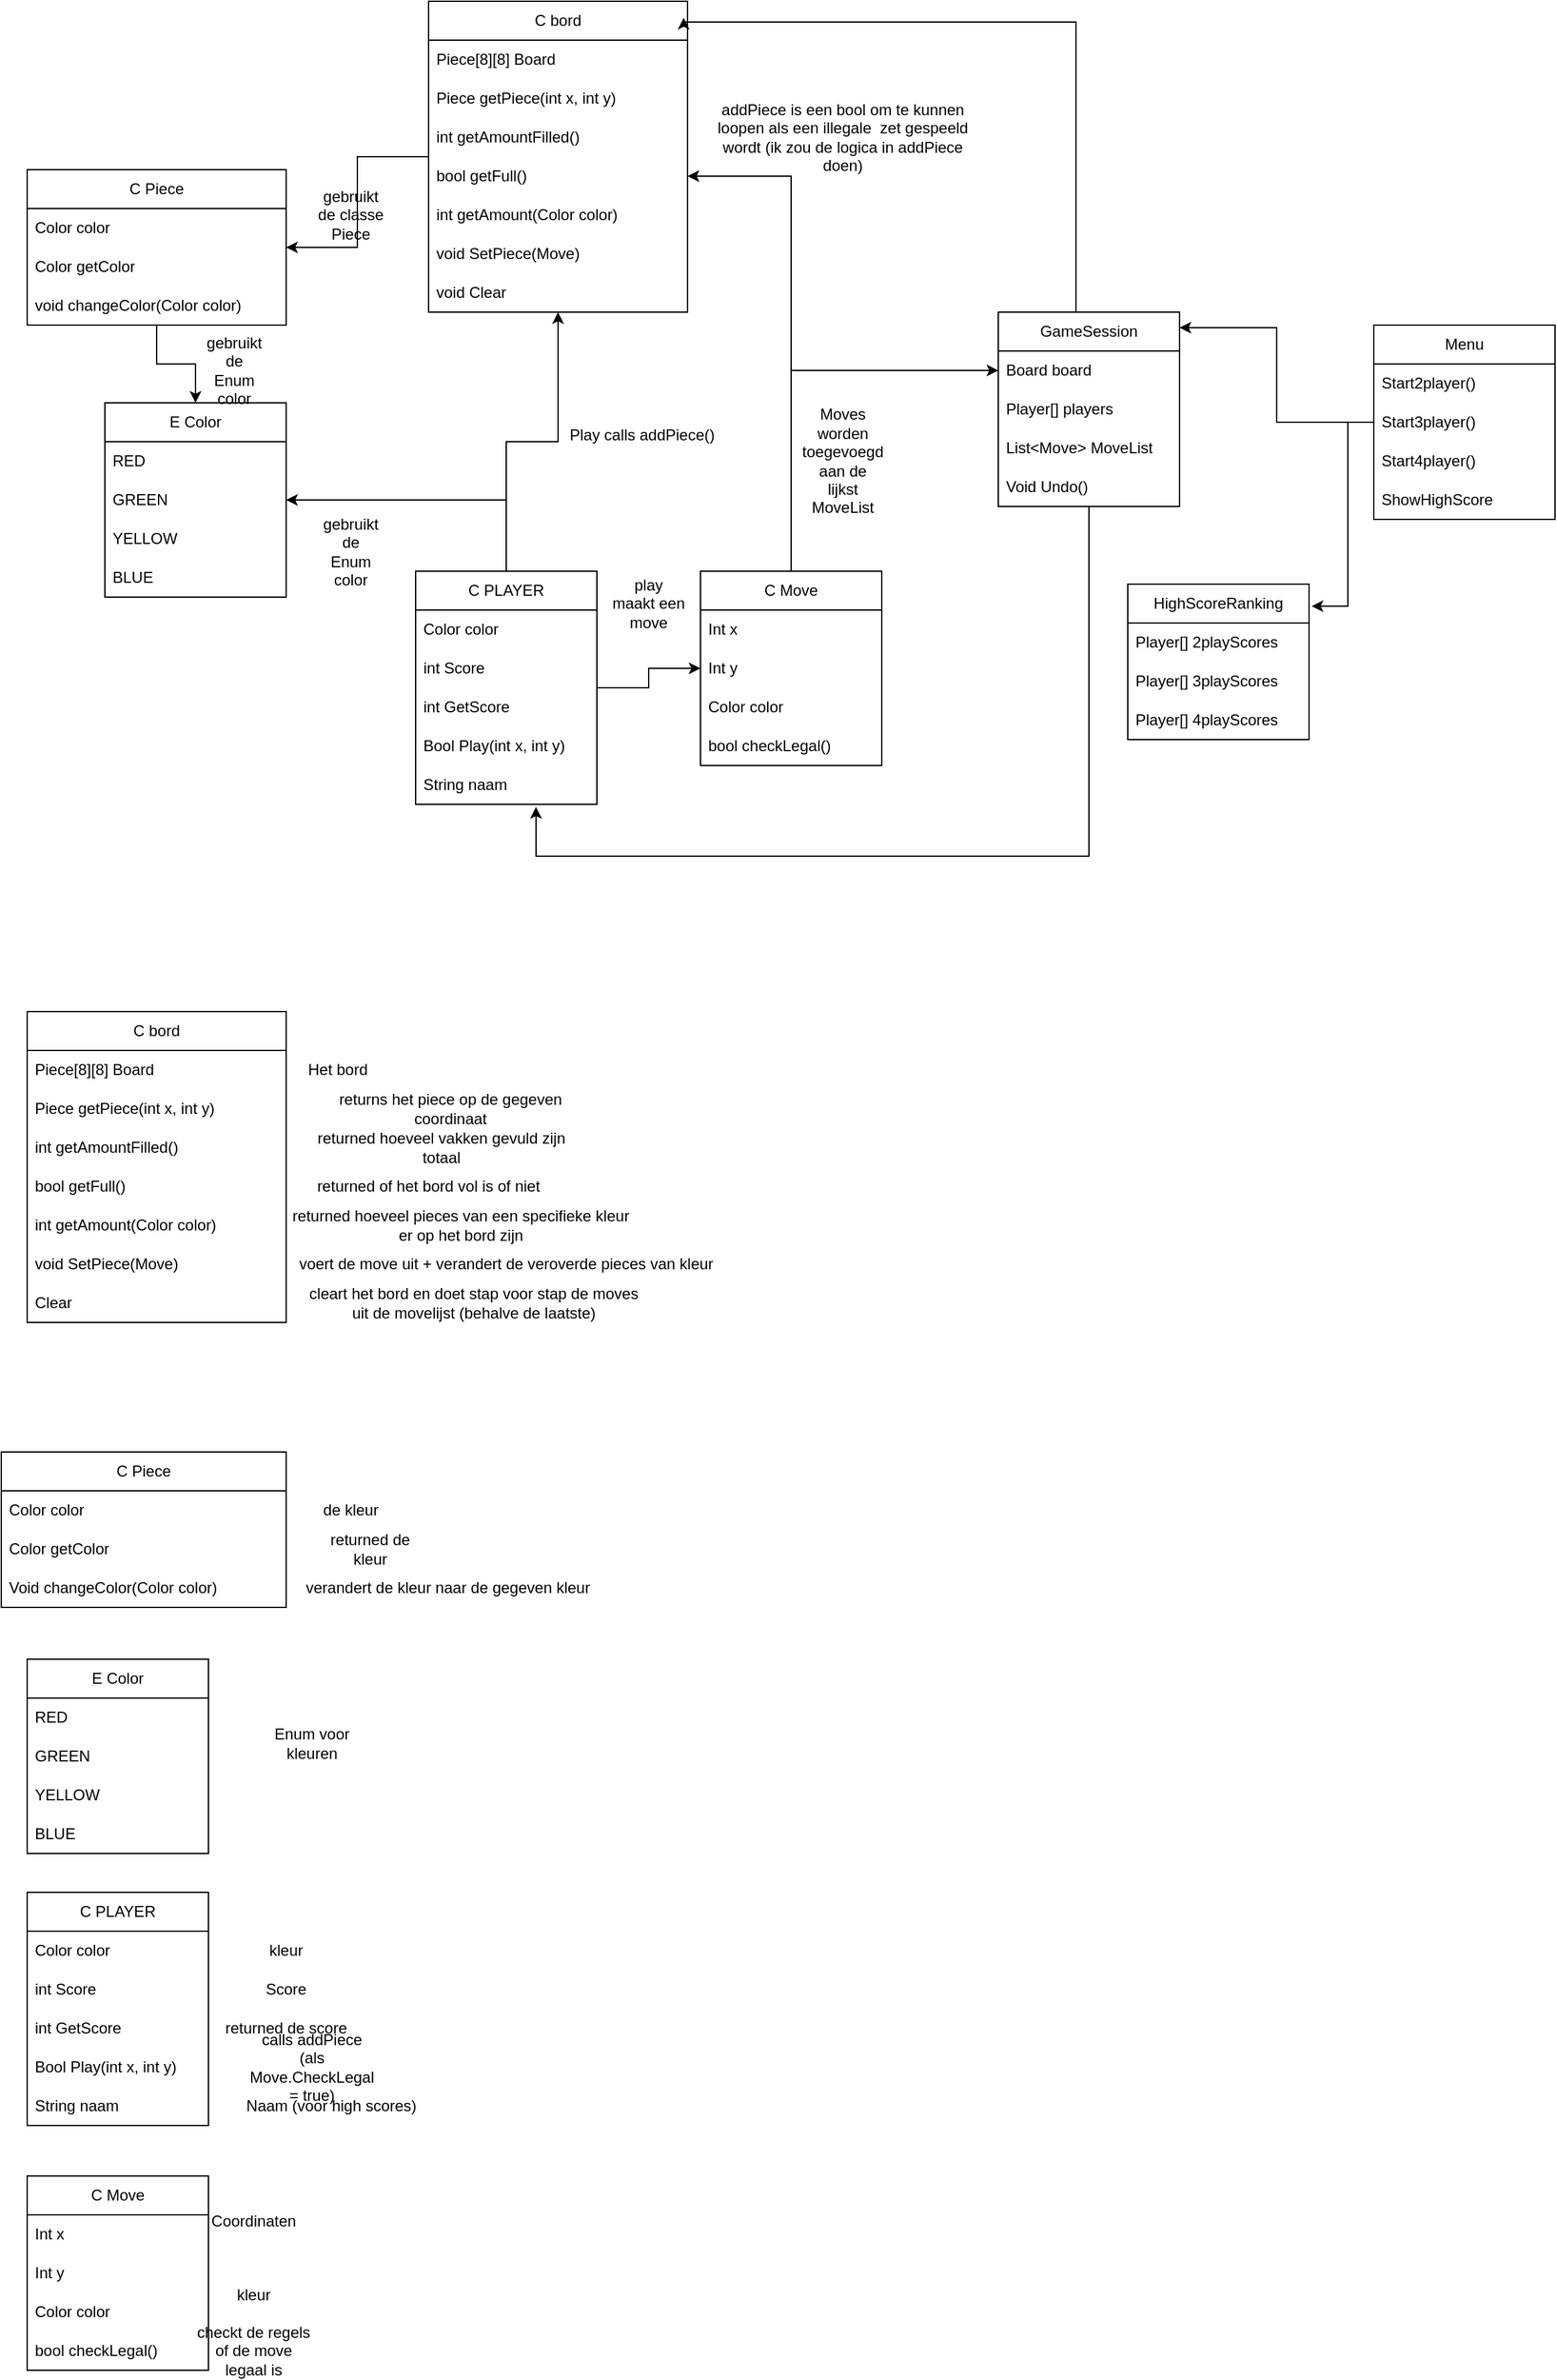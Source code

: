<mxfile version="25.0.1">
  <diagram name="Pagina-1" id="bmRbm5KisbISFDYyVt0u">
    <mxGraphModel dx="1050" dy="626" grid="1" gridSize="10" guides="1" tooltips="1" connect="1" arrows="1" fold="1" page="1" pageScale="1" pageWidth="827" pageHeight="1169" math="0" shadow="0">
      <root>
        <mxCell id="0" />
        <mxCell id="1" parent="0" />
        <mxCell id="3ui4quVlIultQNTE18O1-8" value="" style="edgeStyle=orthogonalEdgeStyle;rounded=0;orthogonalLoop=1;jettySize=auto;html=1;" parent="1" source="3ui4quVlIultQNTE18O1-1" target="3ui4quVlIultQNTE18O1-6" edge="1">
          <mxGeometry relative="1" as="geometry" />
        </mxCell>
        <mxCell id="3ui4quVlIultQNTE18O1-1" value="C bord" style="swimlane;fontStyle=0;childLayout=stackLayout;horizontal=1;startSize=30;horizontalStack=0;resizeParent=1;resizeParentMax=0;resizeLast=0;collapsible=1;marginBottom=0;whiteSpace=wrap;html=1;" parent="1" vertex="1">
          <mxGeometry x="350" width="200" height="240" as="geometry" />
        </mxCell>
        <mxCell id="3ui4quVlIultQNTE18O1-2" value="Piece[8][8] Board" style="text;strokeColor=none;fillColor=none;align=left;verticalAlign=middle;spacingLeft=4;spacingRight=4;overflow=hidden;points=[[0,0.5],[1,0.5]];portConstraint=eastwest;rotatable=0;whiteSpace=wrap;html=1;" parent="3ui4quVlIultQNTE18O1-1" vertex="1">
          <mxGeometry y="30" width="200" height="30" as="geometry" />
        </mxCell>
        <mxCell id="3ui4quVlIultQNTE18O1-15" value="Piece getPiece(int x, int y)" style="text;strokeColor=none;fillColor=none;align=left;verticalAlign=middle;spacingLeft=4;spacingRight=4;overflow=hidden;points=[[0,0.5],[1,0.5]];portConstraint=eastwest;rotatable=0;whiteSpace=wrap;html=1;" parent="3ui4quVlIultQNTE18O1-1" vertex="1">
          <mxGeometry y="60" width="200" height="30" as="geometry" />
        </mxCell>
        <mxCell id="3ui4quVlIultQNTE18O1-35" value="int getAmountFilled()" style="text;strokeColor=none;fillColor=none;align=left;verticalAlign=middle;spacingLeft=4;spacingRight=4;overflow=hidden;points=[[0,0.5],[1,0.5]];portConstraint=eastwest;rotatable=0;whiteSpace=wrap;html=1;" parent="3ui4quVlIultQNTE18O1-1" vertex="1">
          <mxGeometry y="90" width="200" height="30" as="geometry" />
        </mxCell>
        <mxCell id="3ui4quVlIultQNTE18O1-36" value="bool getFull()" style="text;strokeColor=none;fillColor=none;align=left;verticalAlign=middle;spacingLeft=4;spacingRight=4;overflow=hidden;points=[[0,0.5],[1,0.5]];portConstraint=eastwest;rotatable=0;whiteSpace=wrap;html=1;" parent="3ui4quVlIultQNTE18O1-1" vertex="1">
          <mxGeometry y="120" width="200" height="30" as="geometry" />
        </mxCell>
        <mxCell id="3ui4quVlIultQNTE18O1-37" value="int getAmount(Color color)" style="text;strokeColor=none;fillColor=none;align=left;verticalAlign=middle;spacingLeft=4;spacingRight=4;overflow=hidden;points=[[0,0.5],[1,0.5]];portConstraint=eastwest;rotatable=0;whiteSpace=wrap;html=1;" parent="3ui4quVlIultQNTE18O1-1" vertex="1">
          <mxGeometry y="150" width="200" height="30" as="geometry" />
        </mxCell>
        <mxCell id="2oCQ8X8EeHv0G_TtLTyV-2" value="&lt;div&gt;void SetPiece(Move)&lt;/div&gt;" style="text;strokeColor=none;fillColor=none;align=left;verticalAlign=middle;spacingLeft=4;spacingRight=4;overflow=hidden;points=[[0,0.5],[1,0.5]];portConstraint=eastwest;rotatable=0;whiteSpace=wrap;html=1;" parent="3ui4quVlIultQNTE18O1-1" vertex="1">
          <mxGeometry y="180" width="200" height="30" as="geometry" />
        </mxCell>
        <mxCell id="qUlRZZuhOi6J57DKTeRC-9" value="void Clear" style="text;strokeColor=none;fillColor=none;align=left;verticalAlign=middle;spacingLeft=4;spacingRight=4;overflow=hidden;points=[[0,0.5],[1,0.5]];portConstraint=eastwest;rotatable=0;whiteSpace=wrap;html=1;" vertex="1" parent="3ui4quVlIultQNTE18O1-1">
          <mxGeometry y="210" width="200" height="30" as="geometry" />
        </mxCell>
        <mxCell id="3ui4quVlIultQNTE18O1-11" value="" style="edgeStyle=orthogonalEdgeStyle;rounded=0;orthogonalLoop=1;jettySize=auto;html=1;" parent="1" source="3ui4quVlIultQNTE18O1-6" target="3ui4quVlIultQNTE18O1-9" edge="1">
          <mxGeometry relative="1" as="geometry" />
        </mxCell>
        <mxCell id="3ui4quVlIultQNTE18O1-6" value="C Piece" style="swimlane;fontStyle=0;childLayout=stackLayout;horizontal=1;startSize=30;horizontalStack=0;resizeParent=1;resizeParentMax=0;resizeLast=0;collapsible=1;marginBottom=0;whiteSpace=wrap;html=1;" parent="1" vertex="1">
          <mxGeometry x="40" y="130" width="200" height="120" as="geometry" />
        </mxCell>
        <mxCell id="3ui4quVlIultQNTE18O1-7" value="Color color" style="text;strokeColor=none;fillColor=none;align=left;verticalAlign=middle;spacingLeft=4;spacingRight=4;overflow=hidden;points=[[0,0.5],[1,0.5]];portConstraint=eastwest;rotatable=0;whiteSpace=wrap;html=1;" parent="3ui4quVlIultQNTE18O1-6" vertex="1">
          <mxGeometry y="30" width="200" height="30" as="geometry" />
        </mxCell>
        <mxCell id="3ui4quVlIultQNTE18O1-16" value="Color getColor" style="text;strokeColor=none;fillColor=none;align=left;verticalAlign=middle;spacingLeft=4;spacingRight=4;overflow=hidden;points=[[0,0.5],[1,0.5]];portConstraint=eastwest;rotatable=0;whiteSpace=wrap;html=1;" parent="3ui4quVlIultQNTE18O1-6" vertex="1">
          <mxGeometry y="60" width="200" height="30" as="geometry" />
        </mxCell>
        <mxCell id="3ui4quVlIultQNTE18O1-84" value="void changeColor(Color color)" style="text;strokeColor=none;fillColor=none;align=left;verticalAlign=middle;spacingLeft=4;spacingRight=4;overflow=hidden;points=[[0,0.5],[1,0.5]];portConstraint=eastwest;rotatable=0;whiteSpace=wrap;html=1;" parent="3ui4quVlIultQNTE18O1-6" vertex="1">
          <mxGeometry y="90" width="200" height="30" as="geometry" />
        </mxCell>
        <mxCell id="3ui4quVlIultQNTE18O1-9" value="&lt;div&gt;E Color&lt;/div&gt;" style="swimlane;fontStyle=0;childLayout=stackLayout;horizontal=1;startSize=30;horizontalStack=0;resizeParent=1;resizeParentMax=0;resizeLast=0;collapsible=1;marginBottom=0;whiteSpace=wrap;html=1;" parent="1" vertex="1">
          <mxGeometry x="100" y="310" width="140" height="150" as="geometry" />
        </mxCell>
        <mxCell id="3ui4quVlIultQNTE18O1-10" value="RED" style="text;strokeColor=none;fillColor=none;align=left;verticalAlign=middle;spacingLeft=4;spacingRight=4;overflow=hidden;points=[[0,0.5],[1,0.5]];portConstraint=eastwest;rotatable=0;whiteSpace=wrap;html=1;" parent="3ui4quVlIultQNTE18O1-9" vertex="1">
          <mxGeometry y="30" width="140" height="30" as="geometry" />
        </mxCell>
        <mxCell id="3ui4quVlIultQNTE18O1-12" value="GREEN" style="text;strokeColor=none;fillColor=none;align=left;verticalAlign=middle;spacingLeft=4;spacingRight=4;overflow=hidden;points=[[0,0.5],[1,0.5]];portConstraint=eastwest;rotatable=0;whiteSpace=wrap;html=1;" parent="3ui4quVlIultQNTE18O1-9" vertex="1">
          <mxGeometry y="60" width="140" height="30" as="geometry" />
        </mxCell>
        <mxCell id="3ui4quVlIultQNTE18O1-13" value="YELLOW" style="text;strokeColor=none;fillColor=none;align=left;verticalAlign=middle;spacingLeft=4;spacingRight=4;overflow=hidden;points=[[0,0.5],[1,0.5]];portConstraint=eastwest;rotatable=0;whiteSpace=wrap;html=1;" parent="3ui4quVlIultQNTE18O1-9" vertex="1">
          <mxGeometry y="90" width="140" height="30" as="geometry" />
        </mxCell>
        <mxCell id="3ui4quVlIultQNTE18O1-14" value="BLUE" style="text;strokeColor=none;fillColor=none;align=left;verticalAlign=middle;spacingLeft=4;spacingRight=4;overflow=hidden;points=[[0,0.5],[1,0.5]];portConstraint=eastwest;rotatable=0;whiteSpace=wrap;html=1;" parent="3ui4quVlIultQNTE18O1-9" vertex="1">
          <mxGeometry y="120" width="140" height="30" as="geometry" />
        </mxCell>
        <mxCell id="3ui4quVlIultQNTE18O1-23" style="edgeStyle=orthogonalEdgeStyle;rounded=0;orthogonalLoop=1;jettySize=auto;html=1;" parent="1" source="3ui4quVlIultQNTE18O1-17" target="3ui4quVlIultQNTE18O1-12" edge="1">
          <mxGeometry relative="1" as="geometry" />
        </mxCell>
        <mxCell id="3ui4quVlIultQNTE18O1-42" value="" style="edgeStyle=orthogonalEdgeStyle;rounded=0;orthogonalLoop=1;jettySize=auto;html=1;" parent="1" source="3ui4quVlIultQNTE18O1-17" target="3ui4quVlIultQNTE18O1-39" edge="1">
          <mxGeometry relative="1" as="geometry" />
        </mxCell>
        <mxCell id="3ui4quVlIultQNTE18O1-53" style="edgeStyle=orthogonalEdgeStyle;rounded=0;orthogonalLoop=1;jettySize=auto;html=1;" parent="1" source="3ui4quVlIultQNTE18O1-17" target="3ui4quVlIultQNTE18O1-1" edge="1">
          <mxGeometry relative="1" as="geometry" />
        </mxCell>
        <mxCell id="3ui4quVlIultQNTE18O1-17" value="C PLAYER" style="swimlane;fontStyle=0;childLayout=stackLayout;horizontal=1;startSize=30;horizontalStack=0;resizeParent=1;resizeParentMax=0;resizeLast=0;collapsible=1;marginBottom=0;whiteSpace=wrap;html=1;" parent="1" vertex="1">
          <mxGeometry x="340" y="440" width="140" height="180" as="geometry" />
        </mxCell>
        <mxCell id="3ui4quVlIultQNTE18O1-21" value="&lt;div&gt;Color color&lt;br&gt;&lt;/div&gt;" style="text;strokeColor=none;fillColor=none;align=left;verticalAlign=middle;spacingLeft=4;spacingRight=4;overflow=hidden;points=[[0,0.5],[1,0.5]];portConstraint=eastwest;rotatable=0;whiteSpace=wrap;html=1;" parent="3ui4quVlIultQNTE18O1-17" vertex="1">
          <mxGeometry y="30" width="140" height="30" as="geometry" />
        </mxCell>
        <mxCell id="2oCQ8X8EeHv0G_TtLTyV-14" value="&lt;div&gt;int Score&lt;/div&gt;" style="text;strokeColor=none;fillColor=none;align=left;verticalAlign=middle;spacingLeft=4;spacingRight=4;overflow=hidden;points=[[0,0.5],[1,0.5]];portConstraint=eastwest;rotatable=0;whiteSpace=wrap;html=1;" parent="3ui4quVlIultQNTE18O1-17" vertex="1">
          <mxGeometry y="60" width="140" height="30" as="geometry" />
        </mxCell>
        <mxCell id="qUlRZZuhOi6J57DKTeRC-18" value="int GetScore" style="text;strokeColor=none;fillColor=none;align=left;verticalAlign=middle;spacingLeft=4;spacingRight=4;overflow=hidden;points=[[0,0.5],[1,0.5]];portConstraint=eastwest;rotatable=0;whiteSpace=wrap;html=1;" vertex="1" parent="3ui4quVlIultQNTE18O1-17">
          <mxGeometry y="90" width="140" height="30" as="geometry" />
        </mxCell>
        <mxCell id="3ui4quVlIultQNTE18O1-25" value="Bool Play(int x, int y)" style="text;strokeColor=none;fillColor=none;align=left;verticalAlign=middle;spacingLeft=4;spacingRight=4;overflow=hidden;points=[[0,0.5],[1,0.5]];portConstraint=eastwest;rotatable=0;whiteSpace=wrap;html=1;" parent="3ui4quVlIultQNTE18O1-17" vertex="1">
          <mxGeometry y="120" width="140" height="30" as="geometry" />
        </mxCell>
        <mxCell id="3ui4quVlIultQNTE18O1-59" value="String naam" style="text;strokeColor=none;fillColor=none;align=left;verticalAlign=middle;spacingLeft=4;spacingRight=4;overflow=hidden;points=[[0,0.5],[1,0.5]];portConstraint=eastwest;rotatable=0;whiteSpace=wrap;html=1;" parent="3ui4quVlIultQNTE18O1-17" vertex="1">
          <mxGeometry y="150" width="140" height="30" as="geometry" />
        </mxCell>
        <mxCell id="3ui4quVlIultQNTE18O1-30" value="addPiece is een bool om te kunnen loopen als een illegale&amp;nbsp; zet gespeeld wordt (ik zou de logica in addPiece doen)" style="text;html=1;align=center;verticalAlign=middle;whiteSpace=wrap;rounded=0;" parent="1" vertex="1">
          <mxGeometry x="565" y="90" width="210" height="30" as="geometry" />
        </mxCell>
        <mxCell id="3ui4quVlIultQNTE18O1-32" value="&lt;div&gt;gebruikt de&lt;/div&gt;&lt;div&gt;Enum color&lt;br&gt;&lt;/div&gt;" style="text;html=1;align=center;verticalAlign=middle;whiteSpace=wrap;rounded=0;" parent="1" vertex="1">
          <mxGeometry x="260" y="410" width="60" height="30" as="geometry" />
        </mxCell>
        <mxCell id="3ui4quVlIultQNTE18O1-33" value="&lt;div&gt;gebruikt de&lt;/div&gt;&lt;div&gt;Enum color&lt;br&gt;&lt;/div&gt;" style="text;html=1;align=center;verticalAlign=middle;whiteSpace=wrap;rounded=0;" parent="1" vertex="1">
          <mxGeometry x="170" y="270" width="60" height="30" as="geometry" />
        </mxCell>
        <mxCell id="3ui4quVlIultQNTE18O1-34" value="gebruikt de classe Piece" style="text;html=1;align=center;verticalAlign=middle;whiteSpace=wrap;rounded=0;" parent="1" vertex="1">
          <mxGeometry x="260" y="150" width="60" height="30" as="geometry" />
        </mxCell>
        <mxCell id="2oCQ8X8EeHv0G_TtLTyV-34" style="edgeStyle=orthogonalEdgeStyle;rounded=0;orthogonalLoop=1;jettySize=auto;html=1;entryX=1;entryY=0.5;entryDx=0;entryDy=0;" parent="1" source="3ui4quVlIultQNTE18O1-39" target="3ui4quVlIultQNTE18O1-36" edge="1">
          <mxGeometry relative="1" as="geometry" />
        </mxCell>
        <mxCell id="2oCQ8X8EeHv0G_TtLTyV-36" style="edgeStyle=orthogonalEdgeStyle;rounded=0;orthogonalLoop=1;jettySize=auto;html=1;" parent="1" source="3ui4quVlIultQNTE18O1-39" target="2oCQ8X8EeHv0G_TtLTyV-4" edge="1">
          <mxGeometry relative="1" as="geometry" />
        </mxCell>
        <mxCell id="3ui4quVlIultQNTE18O1-39" value="C Move" style="swimlane;fontStyle=0;childLayout=stackLayout;horizontal=1;startSize=30;horizontalStack=0;resizeParent=1;resizeParentMax=0;resizeLast=0;collapsible=1;marginBottom=0;whiteSpace=wrap;html=1;" parent="1" vertex="1">
          <mxGeometry x="560" y="440" width="140" height="150" as="geometry" />
        </mxCell>
        <mxCell id="3ui4quVlIultQNTE18O1-41" value="Int x" style="text;strokeColor=none;fillColor=none;align=left;verticalAlign=middle;spacingLeft=4;spacingRight=4;overflow=hidden;points=[[0,0.5],[1,0.5]];portConstraint=eastwest;rotatable=0;whiteSpace=wrap;html=1;" parent="3ui4quVlIultQNTE18O1-39" vertex="1">
          <mxGeometry y="30" width="140" height="30" as="geometry" />
        </mxCell>
        <mxCell id="3ui4quVlIultQNTE18O1-43" value="Int y" style="text;strokeColor=none;fillColor=none;align=left;verticalAlign=middle;spacingLeft=4;spacingRight=4;overflow=hidden;points=[[0,0.5],[1,0.5]];portConstraint=eastwest;rotatable=0;whiteSpace=wrap;html=1;" parent="3ui4quVlIultQNTE18O1-39" vertex="1">
          <mxGeometry y="60" width="140" height="30" as="geometry" />
        </mxCell>
        <mxCell id="3ui4quVlIultQNTE18O1-58" value="Color color" style="text;strokeColor=none;fillColor=none;align=left;verticalAlign=middle;spacingLeft=4;spacingRight=4;overflow=hidden;points=[[0,0.5],[1,0.5]];portConstraint=eastwest;rotatable=0;whiteSpace=wrap;html=1;" parent="3ui4quVlIultQNTE18O1-39" vertex="1">
          <mxGeometry y="90" width="140" height="30" as="geometry" />
        </mxCell>
        <mxCell id="2oCQ8X8EeHv0G_TtLTyV-33" value="bool checkLegal()" style="text;strokeColor=none;fillColor=none;align=left;verticalAlign=middle;spacingLeft=4;spacingRight=4;overflow=hidden;points=[[0,0.5],[1,0.5]];portConstraint=eastwest;rotatable=0;whiteSpace=wrap;html=1;" parent="3ui4quVlIultQNTE18O1-39" vertex="1">
          <mxGeometry y="120" width="140" height="30" as="geometry" />
        </mxCell>
        <mxCell id="3ui4quVlIultQNTE18O1-44" value="play maakt een move" style="text;html=1;align=center;verticalAlign=middle;whiteSpace=wrap;rounded=0;" parent="1" vertex="1">
          <mxGeometry x="490" y="450" width="60" height="30" as="geometry" />
        </mxCell>
        <mxCell id="3ui4quVlIultQNTE18O1-50" value="Play calls addPiece()" style="text;html=1;align=center;verticalAlign=middle;whiteSpace=wrap;rounded=0;" parent="1" vertex="1">
          <mxGeometry x="410" y="320" width="210" height="30" as="geometry" />
        </mxCell>
        <mxCell id="3ui4quVlIultQNTE18O1-57" value="Moves worden toegevoegd aan de lijkst MoveList" style="text;html=1;align=center;verticalAlign=middle;whiteSpace=wrap;rounded=0;" parent="1" vertex="1">
          <mxGeometry x="640" y="340" width="60" height="30" as="geometry" />
        </mxCell>
        <mxCell id="3ui4quVlIultQNTE18O1-70" value="Het bord" style="text;html=1;align=center;verticalAlign=middle;whiteSpace=wrap;rounded=0;" parent="1" vertex="1">
          <mxGeometry x="250" y="810" width="60" height="30" as="geometry" />
        </mxCell>
        <mxCell id="3ui4quVlIultQNTE18O1-73" value="returns het piece op de gegeven coordinaat" style="text;html=1;align=center;verticalAlign=middle;whiteSpace=wrap;rounded=0;" parent="1" vertex="1">
          <mxGeometry x="254" y="840" width="226" height="30" as="geometry" />
        </mxCell>
        <mxCell id="3ui4quVlIultQNTE18O1-75" value="voert de move uit + verandert de veroverde pieces van kleur" style="text;html=1;align=center;verticalAlign=middle;whiteSpace=wrap;rounded=0;" parent="1" vertex="1">
          <mxGeometry x="240" y="960" width="340" height="30" as="geometry" />
        </mxCell>
        <mxCell id="3ui4quVlIultQNTE18O1-76" value="returned hoeveel vakken gevuld zijn totaal" style="text;html=1;align=center;verticalAlign=middle;whiteSpace=wrap;rounded=0;" parent="1" vertex="1">
          <mxGeometry x="250" y="870" width="220" height="30" as="geometry" />
        </mxCell>
        <mxCell id="3ui4quVlIultQNTE18O1-77" value="returned of het bord vol is of niet" style="text;html=1;align=center;verticalAlign=middle;whiteSpace=wrap;rounded=0;" parent="1" vertex="1">
          <mxGeometry x="240" y="900" width="220" height="30" as="geometry" />
        </mxCell>
        <mxCell id="3ui4quVlIultQNTE18O1-78" value="returned hoeveel pieces van een specifieke kleur er op het bord zijn" style="text;html=1;align=center;verticalAlign=middle;whiteSpace=wrap;rounded=0;" parent="1" vertex="1">
          <mxGeometry x="240" y="930" width="270" height="30" as="geometry" />
        </mxCell>
        <mxCell id="3ui4quVlIultQNTE18O1-79" value="cleart het bord en doet stap voor stap de moves uit de movelijst (behalve de laatste)" style="text;html=1;align=center;verticalAlign=middle;whiteSpace=wrap;rounded=0;" parent="1" vertex="1">
          <mxGeometry x="250" y="990" width="270" height="30" as="geometry" />
        </mxCell>
        <mxCell id="3ui4quVlIultQNTE18O1-80" value="C Piece" style="swimlane;fontStyle=0;childLayout=stackLayout;horizontal=1;startSize=30;horizontalStack=0;resizeParent=1;resizeParentMax=0;resizeLast=0;collapsible=1;marginBottom=0;whiteSpace=wrap;html=1;" parent="1" vertex="1">
          <mxGeometry x="20" y="1120" width="220" height="120" as="geometry" />
        </mxCell>
        <mxCell id="3ui4quVlIultQNTE18O1-81" value="Color color" style="text;strokeColor=none;fillColor=none;align=left;verticalAlign=middle;spacingLeft=4;spacingRight=4;overflow=hidden;points=[[0,0.5],[1,0.5]];portConstraint=eastwest;rotatable=0;whiteSpace=wrap;html=1;" parent="3ui4quVlIultQNTE18O1-80" vertex="1">
          <mxGeometry y="30" width="220" height="30" as="geometry" />
        </mxCell>
        <mxCell id="3ui4quVlIultQNTE18O1-82" value="Color getColor" style="text;strokeColor=none;fillColor=none;align=left;verticalAlign=middle;spacingLeft=4;spacingRight=4;overflow=hidden;points=[[0,0.5],[1,0.5]];portConstraint=eastwest;rotatable=0;whiteSpace=wrap;html=1;" parent="3ui4quVlIultQNTE18O1-80" vertex="1">
          <mxGeometry y="60" width="220" height="30" as="geometry" />
        </mxCell>
        <mxCell id="3ui4quVlIultQNTE18O1-85" value="Void changeColor(Color color)" style="text;strokeColor=none;fillColor=none;align=left;verticalAlign=middle;spacingLeft=4;spacingRight=4;overflow=hidden;points=[[0,0.5],[1,0.5]];portConstraint=eastwest;rotatable=0;whiteSpace=wrap;html=1;" parent="3ui4quVlIultQNTE18O1-80" vertex="1">
          <mxGeometry y="90" width="220" height="30" as="geometry" />
        </mxCell>
        <mxCell id="3ui4quVlIultQNTE18O1-83" value="de kleur" style="text;html=1;align=center;verticalAlign=middle;whiteSpace=wrap;rounded=0;" parent="1" vertex="1">
          <mxGeometry x="260" y="1150" width="60" height="30" as="geometry" />
        </mxCell>
        <mxCell id="3ui4quVlIultQNTE18O1-86" value="returned de kleur" style="text;html=1;align=center;verticalAlign=middle;whiteSpace=wrap;rounded=0;" parent="1" vertex="1">
          <mxGeometry x="260" y="1180" width="90" height="30" as="geometry" />
        </mxCell>
        <mxCell id="3ui4quVlIultQNTE18O1-87" value="verandert de kleur naar de gegeven kleur" style="text;html=1;align=center;verticalAlign=middle;whiteSpace=wrap;rounded=0;" parent="1" vertex="1">
          <mxGeometry x="250" y="1210" width="230" height="30" as="geometry" />
        </mxCell>
        <mxCell id="3ui4quVlIultQNTE18O1-90" value="&lt;div&gt;E Color&lt;/div&gt;" style="swimlane;fontStyle=0;childLayout=stackLayout;horizontal=1;startSize=30;horizontalStack=0;resizeParent=1;resizeParentMax=0;resizeLast=0;collapsible=1;marginBottom=0;whiteSpace=wrap;html=1;" parent="1" vertex="1">
          <mxGeometry x="40" y="1280" width="140" height="150" as="geometry" />
        </mxCell>
        <mxCell id="3ui4quVlIultQNTE18O1-91" value="RED" style="text;strokeColor=none;fillColor=none;align=left;verticalAlign=middle;spacingLeft=4;spacingRight=4;overflow=hidden;points=[[0,0.5],[1,0.5]];portConstraint=eastwest;rotatable=0;whiteSpace=wrap;html=1;" parent="3ui4quVlIultQNTE18O1-90" vertex="1">
          <mxGeometry y="30" width="140" height="30" as="geometry" />
        </mxCell>
        <mxCell id="3ui4quVlIultQNTE18O1-92" value="GREEN" style="text;strokeColor=none;fillColor=none;align=left;verticalAlign=middle;spacingLeft=4;spacingRight=4;overflow=hidden;points=[[0,0.5],[1,0.5]];portConstraint=eastwest;rotatable=0;whiteSpace=wrap;html=1;" parent="3ui4quVlIultQNTE18O1-90" vertex="1">
          <mxGeometry y="60" width="140" height="30" as="geometry" />
        </mxCell>
        <mxCell id="3ui4quVlIultQNTE18O1-93" value="YELLOW" style="text;strokeColor=none;fillColor=none;align=left;verticalAlign=middle;spacingLeft=4;spacingRight=4;overflow=hidden;points=[[0,0.5],[1,0.5]];portConstraint=eastwest;rotatable=0;whiteSpace=wrap;html=1;" parent="3ui4quVlIultQNTE18O1-90" vertex="1">
          <mxGeometry y="90" width="140" height="30" as="geometry" />
        </mxCell>
        <mxCell id="3ui4quVlIultQNTE18O1-94" value="BLUE" style="text;strokeColor=none;fillColor=none;align=left;verticalAlign=middle;spacingLeft=4;spacingRight=4;overflow=hidden;points=[[0,0.5],[1,0.5]];portConstraint=eastwest;rotatable=0;whiteSpace=wrap;html=1;" parent="3ui4quVlIultQNTE18O1-90" vertex="1">
          <mxGeometry y="120" width="140" height="30" as="geometry" />
        </mxCell>
        <mxCell id="3ui4quVlIultQNTE18O1-95" value="Enum voor kleuren" style="text;html=1;align=center;verticalAlign=middle;whiteSpace=wrap;rounded=0;" parent="1" vertex="1">
          <mxGeometry x="210" y="1290" width="100" height="110" as="geometry" />
        </mxCell>
        <mxCell id="3ui4quVlIultQNTE18O1-96" value="C PLAYER" style="swimlane;fontStyle=0;childLayout=stackLayout;horizontal=1;startSize=30;horizontalStack=0;resizeParent=1;resizeParentMax=0;resizeLast=0;collapsible=1;marginBottom=0;whiteSpace=wrap;html=1;" parent="1" vertex="1">
          <mxGeometry x="40" y="1460" width="140" height="180" as="geometry" />
        </mxCell>
        <mxCell id="3ui4quVlIultQNTE18O1-97" value="&lt;div&gt;Color color&lt;br&gt;&lt;/div&gt;" style="text;strokeColor=none;fillColor=none;align=left;verticalAlign=middle;spacingLeft=4;spacingRight=4;overflow=hidden;points=[[0,0.5],[1,0.5]];portConstraint=eastwest;rotatable=0;whiteSpace=wrap;html=1;" parent="3ui4quVlIultQNTE18O1-96" vertex="1">
          <mxGeometry y="30" width="140" height="30" as="geometry" />
        </mxCell>
        <mxCell id="qUlRZZuhOi6J57DKTeRC-14" value="&lt;div&gt;int Score&lt;/div&gt;" style="text;strokeColor=none;fillColor=none;align=left;verticalAlign=middle;spacingLeft=4;spacingRight=4;overflow=hidden;points=[[0,0.5],[1,0.5]];portConstraint=eastwest;rotatable=0;whiteSpace=wrap;html=1;" vertex="1" parent="3ui4quVlIultQNTE18O1-96">
          <mxGeometry y="60" width="140" height="30" as="geometry" />
        </mxCell>
        <mxCell id="qUlRZZuhOi6J57DKTeRC-15" value="int GetScore" style="text;strokeColor=none;fillColor=none;align=left;verticalAlign=middle;spacingLeft=4;spacingRight=4;overflow=hidden;points=[[0,0.5],[1,0.5]];portConstraint=eastwest;rotatable=0;whiteSpace=wrap;html=1;" vertex="1" parent="3ui4quVlIultQNTE18O1-96">
          <mxGeometry y="90" width="140" height="30" as="geometry" />
        </mxCell>
        <mxCell id="3ui4quVlIultQNTE18O1-98" value="Bool Play(int x, int y)" style="text;strokeColor=none;fillColor=none;align=left;verticalAlign=middle;spacingLeft=4;spacingRight=4;overflow=hidden;points=[[0,0.5],[1,0.5]];portConstraint=eastwest;rotatable=0;whiteSpace=wrap;html=1;" parent="3ui4quVlIultQNTE18O1-96" vertex="1">
          <mxGeometry y="120" width="140" height="30" as="geometry" />
        </mxCell>
        <mxCell id="3ui4quVlIultQNTE18O1-99" value="String naam" style="text;strokeColor=none;fillColor=none;align=left;verticalAlign=middle;spacingLeft=4;spacingRight=4;overflow=hidden;points=[[0,0.5],[1,0.5]];portConstraint=eastwest;rotatable=0;whiteSpace=wrap;html=1;" parent="3ui4quVlIultQNTE18O1-96" vertex="1">
          <mxGeometry y="150" width="140" height="30" as="geometry" />
        </mxCell>
        <mxCell id="3ui4quVlIultQNTE18O1-100" value="&lt;div&gt;kleur&lt;/div&gt;" style="text;html=1;align=center;verticalAlign=middle;whiteSpace=wrap;rounded=0;" parent="1" vertex="1">
          <mxGeometry x="190" y="1490" width="100" height="30" as="geometry" />
        </mxCell>
        <mxCell id="3ui4quVlIultQNTE18O1-101" value="Naam (voor high scores)" style="text;html=1;align=center;verticalAlign=middle;whiteSpace=wrap;rounded=0;" parent="1" vertex="1">
          <mxGeometry x="200" y="1610" width="150" height="30" as="geometry" />
        </mxCell>
        <mxCell id="3ui4quVlIultQNTE18O1-103" value="calls addPiece (als Move.CheckLegal = true)" style="text;html=1;align=center;verticalAlign=middle;whiteSpace=wrap;rounded=0;" parent="1" vertex="1">
          <mxGeometry x="210" y="1580" width="100" height="30" as="geometry" />
        </mxCell>
        <mxCell id="3ui4quVlIultQNTE18O1-108" value="&lt;div&gt;Coordinaten&lt;/div&gt;&lt;div&gt;&lt;br&gt;&lt;/div&gt;&lt;div&gt;&lt;br&gt;&lt;/div&gt;&lt;div&gt;&lt;br&gt;&lt;/div&gt;&lt;div&gt;kleur&lt;br&gt;&lt;/div&gt;&lt;div&gt;&lt;br&gt;&lt;/div&gt;checkt de regels of de move legaal is" style="text;html=1;align=center;verticalAlign=middle;whiteSpace=wrap;rounded=0;" parent="1" vertex="1">
          <mxGeometry x="170" y="1711" width="90" height="119" as="geometry" />
        </mxCell>
        <mxCell id="2oCQ8X8EeHv0G_TtLTyV-3" value="GameSession" style="swimlane;fontStyle=0;childLayout=stackLayout;horizontal=1;startSize=30;horizontalStack=0;resizeParent=1;resizeParentMax=0;resizeLast=0;collapsible=1;marginBottom=0;whiteSpace=wrap;html=1;" parent="1" vertex="1">
          <mxGeometry x="790" y="240" width="140" height="150" as="geometry" />
        </mxCell>
        <mxCell id="2oCQ8X8EeHv0G_TtLTyV-4" value="&lt;div&gt;Board board&lt;/div&gt;" style="text;strokeColor=none;fillColor=none;align=left;verticalAlign=middle;spacingLeft=4;spacingRight=4;overflow=hidden;points=[[0,0.5],[1,0.5]];portConstraint=eastwest;rotatable=0;whiteSpace=wrap;html=1;" parent="2oCQ8X8EeHv0G_TtLTyV-3" vertex="1">
          <mxGeometry y="30" width="140" height="30" as="geometry" />
        </mxCell>
        <mxCell id="2oCQ8X8EeHv0G_TtLTyV-8" value="Player[] players" style="text;strokeColor=none;fillColor=none;align=left;verticalAlign=middle;spacingLeft=4;spacingRight=4;overflow=hidden;points=[[0,0.5],[1,0.5]];portConstraint=eastwest;rotatable=0;whiteSpace=wrap;html=1;" parent="2oCQ8X8EeHv0G_TtLTyV-3" vertex="1">
          <mxGeometry y="60" width="140" height="30" as="geometry" />
        </mxCell>
        <mxCell id="3ui4quVlIultQNTE18O1-45" value="List&amp;lt;Move&amp;gt; MoveList" style="text;strokeColor=none;fillColor=none;align=left;verticalAlign=middle;spacingLeft=4;spacingRight=4;overflow=hidden;points=[[0,0.5],[1,0.5]];portConstraint=eastwest;rotatable=0;whiteSpace=wrap;html=1;" parent="2oCQ8X8EeHv0G_TtLTyV-3" vertex="1">
          <mxGeometry y="90" width="140" height="30" as="geometry" />
        </mxCell>
        <mxCell id="3ui4quVlIultQNTE18O1-52" value="Void Undo()" style="text;strokeColor=none;fillColor=none;align=left;verticalAlign=middle;spacingLeft=4;spacingRight=4;overflow=hidden;points=[[0,0.5],[1,0.5]];portConstraint=eastwest;rotatable=0;whiteSpace=wrap;html=1;" parent="2oCQ8X8EeHv0G_TtLTyV-3" vertex="1">
          <mxGeometry y="120" width="140" height="30" as="geometry" />
        </mxCell>
        <mxCell id="2oCQ8X8EeHv0G_TtLTyV-10" style="edgeStyle=orthogonalEdgeStyle;rounded=0;orthogonalLoop=1;jettySize=auto;html=1;entryX=0.985;entryY=0.053;entryDx=0;entryDy=0;entryPerimeter=0;" parent="1" source="2oCQ8X8EeHv0G_TtLTyV-3" target="3ui4quVlIultQNTE18O1-1" edge="1">
          <mxGeometry relative="1" as="geometry">
            <Array as="points">
              <mxPoint x="850" y="16" />
            </Array>
          </mxGeometry>
        </mxCell>
        <mxCell id="2oCQ8X8EeHv0G_TtLTyV-11" style="edgeStyle=orthogonalEdgeStyle;rounded=0;orthogonalLoop=1;jettySize=auto;html=1;entryX=0.664;entryY=1.067;entryDx=0;entryDy=0;entryPerimeter=0;" parent="1" source="2oCQ8X8EeHv0G_TtLTyV-3" target="3ui4quVlIultQNTE18O1-59" edge="1">
          <mxGeometry relative="1" as="geometry">
            <mxPoint x="450" y="570" as="targetPoint" />
            <Array as="points">
              <mxPoint x="860" y="660" />
              <mxPoint x="433" y="660" />
            </Array>
          </mxGeometry>
        </mxCell>
        <mxCell id="2oCQ8X8EeHv0G_TtLTyV-16" value="HighScoreRanking" style="swimlane;fontStyle=0;childLayout=stackLayout;horizontal=1;startSize=30;horizontalStack=0;resizeParent=1;resizeParentMax=0;resizeLast=0;collapsible=1;marginBottom=0;whiteSpace=wrap;html=1;" parent="1" vertex="1">
          <mxGeometry x="890" y="450" width="140" height="120" as="geometry" />
        </mxCell>
        <mxCell id="2oCQ8X8EeHv0G_TtLTyV-19" value="Player[] 2playScores" style="text;strokeColor=none;fillColor=none;align=left;verticalAlign=middle;spacingLeft=4;spacingRight=4;overflow=hidden;points=[[0,0.5],[1,0.5]];portConstraint=eastwest;rotatable=0;whiteSpace=wrap;html=1;" parent="2oCQ8X8EeHv0G_TtLTyV-16" vertex="1">
          <mxGeometry y="30" width="140" height="30" as="geometry" />
        </mxCell>
        <mxCell id="2oCQ8X8EeHv0G_TtLTyV-21" value="Player[] 3playScores" style="text;strokeColor=none;fillColor=none;align=left;verticalAlign=middle;spacingLeft=4;spacingRight=4;overflow=hidden;points=[[0,0.5],[1,0.5]];portConstraint=eastwest;rotatable=0;whiteSpace=wrap;html=1;" parent="2oCQ8X8EeHv0G_TtLTyV-16" vertex="1">
          <mxGeometry y="60" width="140" height="30" as="geometry" />
        </mxCell>
        <mxCell id="2oCQ8X8EeHv0G_TtLTyV-22" value="Player[] 4playScores" style="text;strokeColor=none;fillColor=none;align=left;verticalAlign=middle;spacingLeft=4;spacingRight=4;overflow=hidden;points=[[0,0.5],[1,0.5]];portConstraint=eastwest;rotatable=0;whiteSpace=wrap;html=1;" parent="2oCQ8X8EeHv0G_TtLTyV-16" vertex="1">
          <mxGeometry y="90" width="140" height="30" as="geometry" />
        </mxCell>
        <mxCell id="2oCQ8X8EeHv0G_TtLTyV-23" value="Menu" style="swimlane;fontStyle=0;childLayout=stackLayout;horizontal=1;startSize=30;horizontalStack=0;resizeParent=1;resizeParentMax=0;resizeLast=0;collapsible=1;marginBottom=0;whiteSpace=wrap;html=1;" parent="1" vertex="1">
          <mxGeometry x="1080" y="250" width="140" height="150" as="geometry" />
        </mxCell>
        <mxCell id="2oCQ8X8EeHv0G_TtLTyV-26" value="Start2player()" style="text;strokeColor=none;fillColor=none;align=left;verticalAlign=middle;spacingLeft=4;spacingRight=4;overflow=hidden;points=[[0,0.5],[1,0.5]];portConstraint=eastwest;rotatable=0;whiteSpace=wrap;html=1;" parent="2oCQ8X8EeHv0G_TtLTyV-23" vertex="1">
          <mxGeometry y="30" width="140" height="30" as="geometry" />
        </mxCell>
        <mxCell id="2oCQ8X8EeHv0G_TtLTyV-28" value="Start3player()" style="text;strokeColor=none;fillColor=none;align=left;verticalAlign=middle;spacingLeft=4;spacingRight=4;overflow=hidden;points=[[0,0.5],[1,0.5]];portConstraint=eastwest;rotatable=0;whiteSpace=wrap;html=1;" parent="2oCQ8X8EeHv0G_TtLTyV-23" vertex="1">
          <mxGeometry y="60" width="140" height="30" as="geometry" />
        </mxCell>
        <mxCell id="2oCQ8X8EeHv0G_TtLTyV-29" value="Start4player()" style="text;strokeColor=none;fillColor=none;align=left;verticalAlign=middle;spacingLeft=4;spacingRight=4;overflow=hidden;points=[[0,0.5],[1,0.5]];portConstraint=eastwest;rotatable=0;whiteSpace=wrap;html=1;" parent="2oCQ8X8EeHv0G_TtLTyV-23" vertex="1">
          <mxGeometry y="90" width="140" height="30" as="geometry" />
        </mxCell>
        <mxCell id="2oCQ8X8EeHv0G_TtLTyV-30" value="ShowHighScore" style="text;strokeColor=none;fillColor=none;align=left;verticalAlign=middle;spacingLeft=4;spacingRight=4;overflow=hidden;points=[[0,0.5],[1,0.5]];portConstraint=eastwest;rotatable=0;whiteSpace=wrap;html=1;" parent="2oCQ8X8EeHv0G_TtLTyV-23" vertex="1">
          <mxGeometry y="120" width="140" height="30" as="geometry" />
        </mxCell>
        <mxCell id="2oCQ8X8EeHv0G_TtLTyV-31" style="edgeStyle=orthogonalEdgeStyle;rounded=0;orthogonalLoop=1;jettySize=auto;html=1;entryX=1;entryY=0.08;entryDx=0;entryDy=0;entryPerimeter=0;" parent="1" source="2oCQ8X8EeHv0G_TtLTyV-23" target="2oCQ8X8EeHv0G_TtLTyV-3" edge="1">
          <mxGeometry relative="1" as="geometry" />
        </mxCell>
        <mxCell id="2oCQ8X8EeHv0G_TtLTyV-32" style="edgeStyle=orthogonalEdgeStyle;rounded=0;orthogonalLoop=1;jettySize=auto;html=1;entryX=1.014;entryY=0.142;entryDx=0;entryDy=0;entryPerimeter=0;" parent="1" source="2oCQ8X8EeHv0G_TtLTyV-23" target="2oCQ8X8EeHv0G_TtLTyV-16" edge="1">
          <mxGeometry relative="1" as="geometry">
            <Array as="points">
              <mxPoint x="1060" y="325" />
              <mxPoint x="1060" y="467" />
            </Array>
          </mxGeometry>
        </mxCell>
        <mxCell id="qUlRZZuhOi6J57DKTeRC-1" value="C bord" style="swimlane;fontStyle=0;childLayout=stackLayout;horizontal=1;startSize=30;horizontalStack=0;resizeParent=1;resizeParentMax=0;resizeLast=0;collapsible=1;marginBottom=0;whiteSpace=wrap;html=1;" vertex="1" parent="1">
          <mxGeometry x="40" y="780" width="200" height="240" as="geometry" />
        </mxCell>
        <mxCell id="qUlRZZuhOi6J57DKTeRC-2" value="Piece[8][8] Board" style="text;strokeColor=none;fillColor=none;align=left;verticalAlign=middle;spacingLeft=4;spacingRight=4;overflow=hidden;points=[[0,0.5],[1,0.5]];portConstraint=eastwest;rotatable=0;whiteSpace=wrap;html=1;" vertex="1" parent="qUlRZZuhOi6J57DKTeRC-1">
          <mxGeometry y="30" width="200" height="30" as="geometry" />
        </mxCell>
        <mxCell id="qUlRZZuhOi6J57DKTeRC-3" value="Piece getPiece(int x, int y)" style="text;strokeColor=none;fillColor=none;align=left;verticalAlign=middle;spacingLeft=4;spacingRight=4;overflow=hidden;points=[[0,0.5],[1,0.5]];portConstraint=eastwest;rotatable=0;whiteSpace=wrap;html=1;" vertex="1" parent="qUlRZZuhOi6J57DKTeRC-1">
          <mxGeometry y="60" width="200" height="30" as="geometry" />
        </mxCell>
        <mxCell id="qUlRZZuhOi6J57DKTeRC-4" value="int getAmountFilled()" style="text;strokeColor=none;fillColor=none;align=left;verticalAlign=middle;spacingLeft=4;spacingRight=4;overflow=hidden;points=[[0,0.5],[1,0.5]];portConstraint=eastwest;rotatable=0;whiteSpace=wrap;html=1;" vertex="1" parent="qUlRZZuhOi6J57DKTeRC-1">
          <mxGeometry y="90" width="200" height="30" as="geometry" />
        </mxCell>
        <mxCell id="qUlRZZuhOi6J57DKTeRC-5" value="bool getFull()" style="text;strokeColor=none;fillColor=none;align=left;verticalAlign=middle;spacingLeft=4;spacingRight=4;overflow=hidden;points=[[0,0.5],[1,0.5]];portConstraint=eastwest;rotatable=0;whiteSpace=wrap;html=1;" vertex="1" parent="qUlRZZuhOi6J57DKTeRC-1">
          <mxGeometry y="120" width="200" height="30" as="geometry" />
        </mxCell>
        <mxCell id="qUlRZZuhOi6J57DKTeRC-6" value="int getAmount(Color color)" style="text;strokeColor=none;fillColor=none;align=left;verticalAlign=middle;spacingLeft=4;spacingRight=4;overflow=hidden;points=[[0,0.5],[1,0.5]];portConstraint=eastwest;rotatable=0;whiteSpace=wrap;html=1;" vertex="1" parent="qUlRZZuhOi6J57DKTeRC-1">
          <mxGeometry y="150" width="200" height="30" as="geometry" />
        </mxCell>
        <mxCell id="qUlRZZuhOi6J57DKTeRC-7" value="&lt;div&gt;void SetPiece(Move)&lt;/div&gt;" style="text;strokeColor=none;fillColor=none;align=left;verticalAlign=middle;spacingLeft=4;spacingRight=4;overflow=hidden;points=[[0,0.5],[1,0.5]];portConstraint=eastwest;rotatable=0;whiteSpace=wrap;html=1;" vertex="1" parent="qUlRZZuhOi6J57DKTeRC-1">
          <mxGeometry y="180" width="200" height="30" as="geometry" />
        </mxCell>
        <mxCell id="qUlRZZuhOi6J57DKTeRC-10" value="Clear" style="text;strokeColor=none;fillColor=none;align=left;verticalAlign=middle;spacingLeft=4;spacingRight=4;overflow=hidden;points=[[0,0.5],[1,0.5]];portConstraint=eastwest;rotatable=0;whiteSpace=wrap;html=1;" vertex="1" parent="qUlRZZuhOi6J57DKTeRC-1">
          <mxGeometry y="210" width="200" height="30" as="geometry" />
        </mxCell>
        <mxCell id="qUlRZZuhOi6J57DKTeRC-16" value="Score" style="text;html=1;align=center;verticalAlign=middle;whiteSpace=wrap;rounded=0;" vertex="1" parent="1">
          <mxGeometry x="190" y="1520" width="100" height="30" as="geometry" />
        </mxCell>
        <mxCell id="qUlRZZuhOi6J57DKTeRC-17" value="returned de score" style="text;html=1;align=center;verticalAlign=middle;whiteSpace=wrap;rounded=0;" vertex="1" parent="1">
          <mxGeometry x="190" y="1550" width="100" height="30" as="geometry" />
        </mxCell>
        <mxCell id="qUlRZZuhOi6J57DKTeRC-19" value="C Move" style="swimlane;fontStyle=0;childLayout=stackLayout;horizontal=1;startSize=30;horizontalStack=0;resizeParent=1;resizeParentMax=0;resizeLast=0;collapsible=1;marginBottom=0;whiteSpace=wrap;html=1;" vertex="1" parent="1">
          <mxGeometry x="40" y="1679" width="140" height="150" as="geometry" />
        </mxCell>
        <mxCell id="qUlRZZuhOi6J57DKTeRC-20" value="Int x" style="text;strokeColor=none;fillColor=none;align=left;verticalAlign=middle;spacingLeft=4;spacingRight=4;overflow=hidden;points=[[0,0.5],[1,0.5]];portConstraint=eastwest;rotatable=0;whiteSpace=wrap;html=1;" vertex="1" parent="qUlRZZuhOi6J57DKTeRC-19">
          <mxGeometry y="30" width="140" height="30" as="geometry" />
        </mxCell>
        <mxCell id="qUlRZZuhOi6J57DKTeRC-21" value="Int y" style="text;strokeColor=none;fillColor=none;align=left;verticalAlign=middle;spacingLeft=4;spacingRight=4;overflow=hidden;points=[[0,0.5],[1,0.5]];portConstraint=eastwest;rotatable=0;whiteSpace=wrap;html=1;" vertex="1" parent="qUlRZZuhOi6J57DKTeRC-19">
          <mxGeometry y="60" width="140" height="30" as="geometry" />
        </mxCell>
        <mxCell id="qUlRZZuhOi6J57DKTeRC-22" value="Color color" style="text;strokeColor=none;fillColor=none;align=left;verticalAlign=middle;spacingLeft=4;spacingRight=4;overflow=hidden;points=[[0,0.5],[1,0.5]];portConstraint=eastwest;rotatable=0;whiteSpace=wrap;html=1;" vertex="1" parent="qUlRZZuhOi6J57DKTeRC-19">
          <mxGeometry y="90" width="140" height="30" as="geometry" />
        </mxCell>
        <mxCell id="qUlRZZuhOi6J57DKTeRC-23" value="bool checkLegal()" style="text;strokeColor=none;fillColor=none;align=left;verticalAlign=middle;spacingLeft=4;spacingRight=4;overflow=hidden;points=[[0,0.5],[1,0.5]];portConstraint=eastwest;rotatable=0;whiteSpace=wrap;html=1;" vertex="1" parent="qUlRZZuhOi6J57DKTeRC-19">
          <mxGeometry y="120" width="140" height="30" as="geometry" />
        </mxCell>
      </root>
    </mxGraphModel>
  </diagram>
</mxfile>
